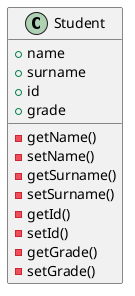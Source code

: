 @startuml

class Student {
    + name
    + surname
    + id
    + grade

    - getName()
    - setName()
    - getSurname()
    - setSurname()
    - getId()
    - setId()
    - getGrade()
    - setGrade()
}

@enduml